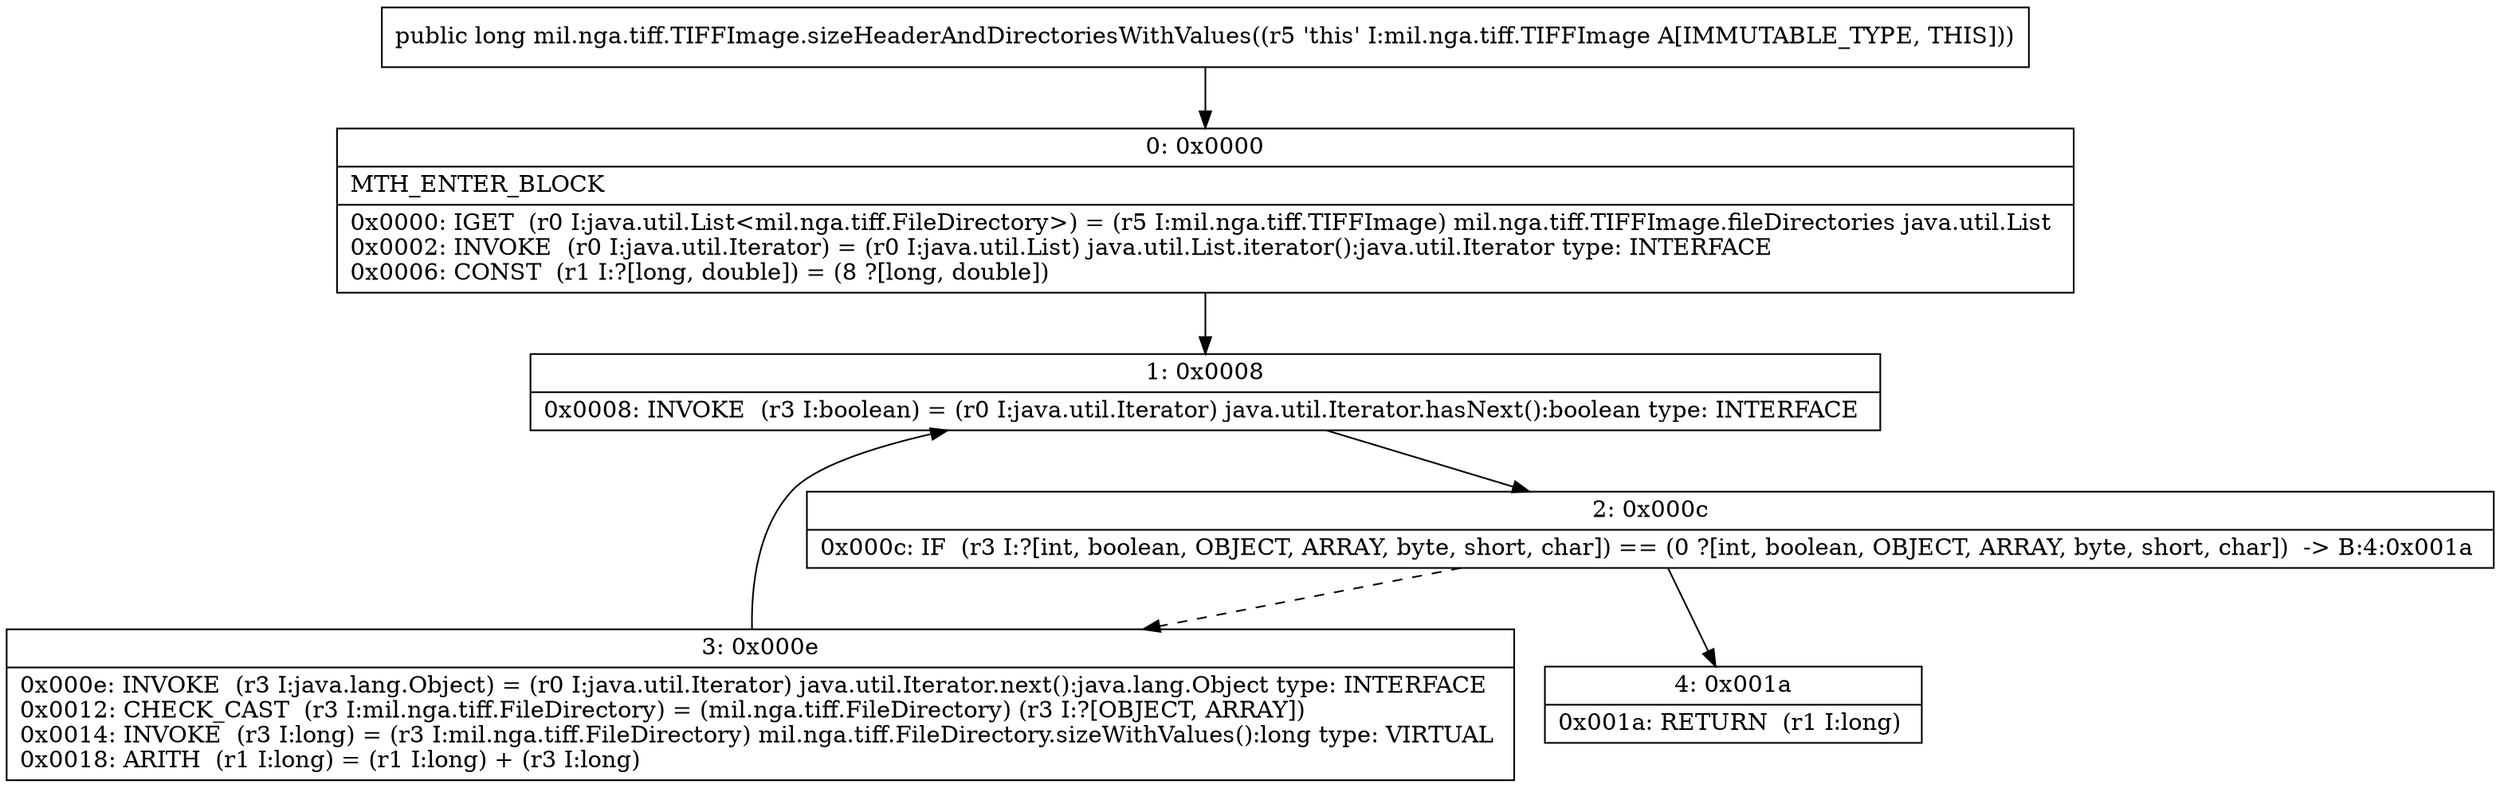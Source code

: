 digraph "CFG formil.nga.tiff.TIFFImage.sizeHeaderAndDirectoriesWithValues()J" {
Node_0 [shape=record,label="{0\:\ 0x0000|MTH_ENTER_BLOCK\l|0x0000: IGET  (r0 I:java.util.List\<mil.nga.tiff.FileDirectory\>) = (r5 I:mil.nga.tiff.TIFFImage) mil.nga.tiff.TIFFImage.fileDirectories java.util.List \l0x0002: INVOKE  (r0 I:java.util.Iterator) = (r0 I:java.util.List) java.util.List.iterator():java.util.Iterator type: INTERFACE \l0x0006: CONST  (r1 I:?[long, double]) = (8 ?[long, double]) \l}"];
Node_1 [shape=record,label="{1\:\ 0x0008|0x0008: INVOKE  (r3 I:boolean) = (r0 I:java.util.Iterator) java.util.Iterator.hasNext():boolean type: INTERFACE \l}"];
Node_2 [shape=record,label="{2\:\ 0x000c|0x000c: IF  (r3 I:?[int, boolean, OBJECT, ARRAY, byte, short, char]) == (0 ?[int, boolean, OBJECT, ARRAY, byte, short, char])  \-\> B:4:0x001a \l}"];
Node_3 [shape=record,label="{3\:\ 0x000e|0x000e: INVOKE  (r3 I:java.lang.Object) = (r0 I:java.util.Iterator) java.util.Iterator.next():java.lang.Object type: INTERFACE \l0x0012: CHECK_CAST  (r3 I:mil.nga.tiff.FileDirectory) = (mil.nga.tiff.FileDirectory) (r3 I:?[OBJECT, ARRAY]) \l0x0014: INVOKE  (r3 I:long) = (r3 I:mil.nga.tiff.FileDirectory) mil.nga.tiff.FileDirectory.sizeWithValues():long type: VIRTUAL \l0x0018: ARITH  (r1 I:long) = (r1 I:long) + (r3 I:long) \l}"];
Node_4 [shape=record,label="{4\:\ 0x001a|0x001a: RETURN  (r1 I:long) \l}"];
MethodNode[shape=record,label="{public long mil.nga.tiff.TIFFImage.sizeHeaderAndDirectoriesWithValues((r5 'this' I:mil.nga.tiff.TIFFImage A[IMMUTABLE_TYPE, THIS])) }"];
MethodNode -> Node_0;
Node_0 -> Node_1;
Node_1 -> Node_2;
Node_2 -> Node_3[style=dashed];
Node_2 -> Node_4;
Node_3 -> Node_1;
}

